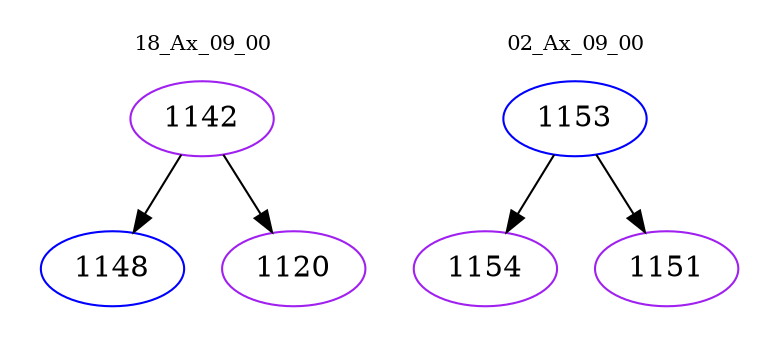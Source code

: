 digraph{
subgraph cluster_0 {
color = white
label = "18_Ax_09_00";
fontsize=10;
T0_1142 [label="1142", color="purple"]
T0_1142 -> T0_1148 [color="black"]
T0_1148 [label="1148", color="blue"]
T0_1142 -> T0_1120 [color="black"]
T0_1120 [label="1120", color="purple"]
}
subgraph cluster_1 {
color = white
label = "02_Ax_09_00";
fontsize=10;
T1_1153 [label="1153", color="blue"]
T1_1153 -> T1_1154 [color="black"]
T1_1154 [label="1154", color="purple"]
T1_1153 -> T1_1151 [color="black"]
T1_1151 [label="1151", color="purple"]
}
}
